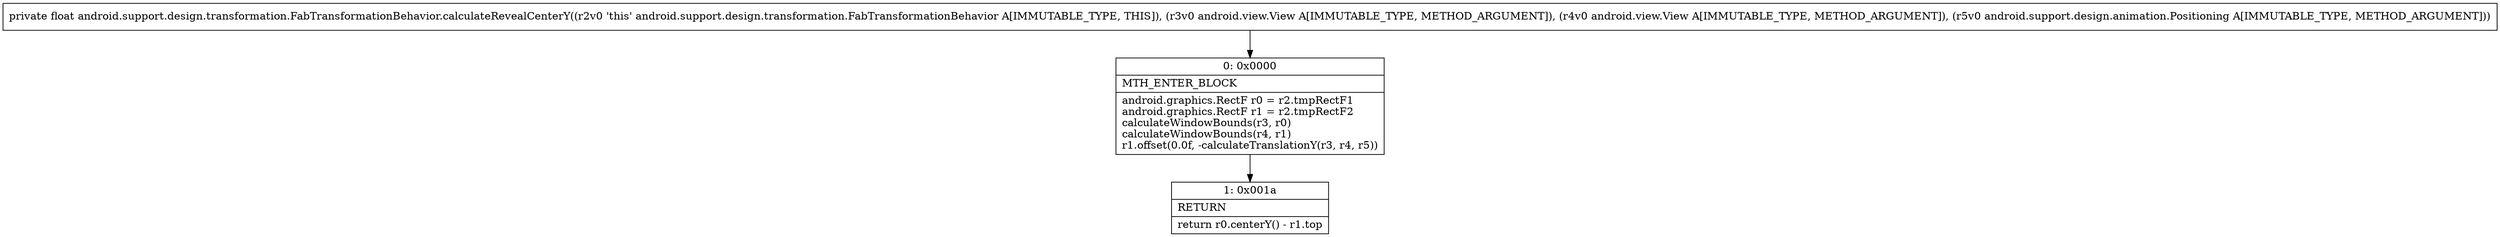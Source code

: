 digraph "CFG forandroid.support.design.transformation.FabTransformationBehavior.calculateRevealCenterY(Landroid\/view\/View;Landroid\/view\/View;Landroid\/support\/design\/animation\/Positioning;)F" {
Node_0 [shape=record,label="{0\:\ 0x0000|MTH_ENTER_BLOCK\l|android.graphics.RectF r0 = r2.tmpRectF1\landroid.graphics.RectF r1 = r2.tmpRectF2\lcalculateWindowBounds(r3, r0)\lcalculateWindowBounds(r4, r1)\lr1.offset(0.0f, \-calculateTranslationY(r3, r4, r5))\l}"];
Node_1 [shape=record,label="{1\:\ 0x001a|RETURN\l|return r0.centerY() \- r1.top\l}"];
MethodNode[shape=record,label="{private float android.support.design.transformation.FabTransformationBehavior.calculateRevealCenterY((r2v0 'this' android.support.design.transformation.FabTransformationBehavior A[IMMUTABLE_TYPE, THIS]), (r3v0 android.view.View A[IMMUTABLE_TYPE, METHOD_ARGUMENT]), (r4v0 android.view.View A[IMMUTABLE_TYPE, METHOD_ARGUMENT]), (r5v0 android.support.design.animation.Positioning A[IMMUTABLE_TYPE, METHOD_ARGUMENT])) }"];
MethodNode -> Node_0;
Node_0 -> Node_1;
}


